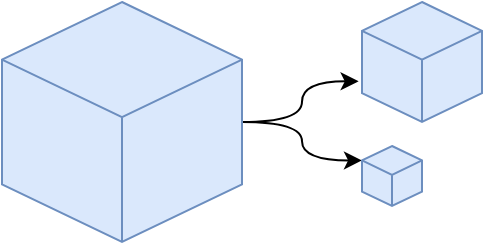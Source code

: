 <mxfile version="16.2.2" type="github">
  <diagram id="sUilh2jOX9ghlgFQTyot" name="Page-1">
    <mxGraphModel dx="817" dy="715" grid="1" gridSize="10" guides="1" tooltips="1" connect="1" arrows="1" fold="1" page="1" pageScale="1" pageWidth="827" pageHeight="583" math="0" shadow="0">
      <root>
        <mxCell id="0" />
        <mxCell id="1" parent="0" />
        <mxCell id="CMupY3VwhURGfWeroFRq-7" style="edgeStyle=orthogonalEdgeStyle;curved=1;orthogonalLoop=1;jettySize=auto;html=1;entryX=-0.028;entryY=0.661;entryDx=0;entryDy=0;entryPerimeter=0;" edge="1" parent="1" source="CMupY3VwhURGfWeroFRq-1" target="CMupY3VwhURGfWeroFRq-4">
          <mxGeometry relative="1" as="geometry" />
        </mxCell>
        <mxCell id="CMupY3VwhURGfWeroFRq-9" style="edgeStyle=orthogonalEdgeStyle;curved=1;orthogonalLoop=1;jettySize=auto;html=1;exitX=1;exitY=0.5;exitDx=0;exitDy=0;exitPerimeter=0;entryX=0;entryY=0;entryDx=0;entryDy=7.202;entryPerimeter=0;" edge="1" parent="1" source="CMupY3VwhURGfWeroFRq-1" target="CMupY3VwhURGfWeroFRq-2">
          <mxGeometry relative="1" as="geometry" />
        </mxCell>
        <mxCell id="CMupY3VwhURGfWeroFRq-1" value="" style="html=1;whiteSpace=wrap;shape=isoCube2;backgroundOutline=1;isoAngle=15;shadow=0;fixDash=0;comic=0;treeFolding=0;treeMoving=0;movableLabel=0;collapsible=0;dropTarget=0;container=0;autosize=0;snapToPoint=0;fillColor=#dae8fc;strokeColor=#6c8ebf;" vertex="1" parent="1">
          <mxGeometry x="70" y="220" width="120" height="120" as="geometry" />
        </mxCell>
        <mxCell id="CMupY3VwhURGfWeroFRq-2" value="" style="html=1;whiteSpace=wrap;shape=isoCube2;backgroundOutline=1;isoAngle=15;shadow=0;fixDash=0;comic=0;treeFolding=0;treeMoving=0;movableLabel=0;collapsible=0;dropTarget=0;container=0;autosize=0;snapToPoint=0;fillColor=#dae8fc;strokeColor=#6c8ebf;" vertex="1" parent="1">
          <mxGeometry x="250" y="292" width="30" height="30" as="geometry" />
        </mxCell>
        <mxCell id="CMupY3VwhURGfWeroFRq-4" value="" style="html=1;whiteSpace=wrap;shape=isoCube2;backgroundOutline=1;isoAngle=15;shadow=0;fixDash=0;comic=0;treeFolding=0;treeMoving=0;movableLabel=0;collapsible=0;dropTarget=0;container=0;autosize=0;snapToPoint=0;fillColor=#dae8fc;strokeColor=#6c8ebf;" vertex="1" parent="1">
          <mxGeometry x="250" y="220" width="60" height="60" as="geometry" />
        </mxCell>
      </root>
    </mxGraphModel>
  </diagram>
</mxfile>
